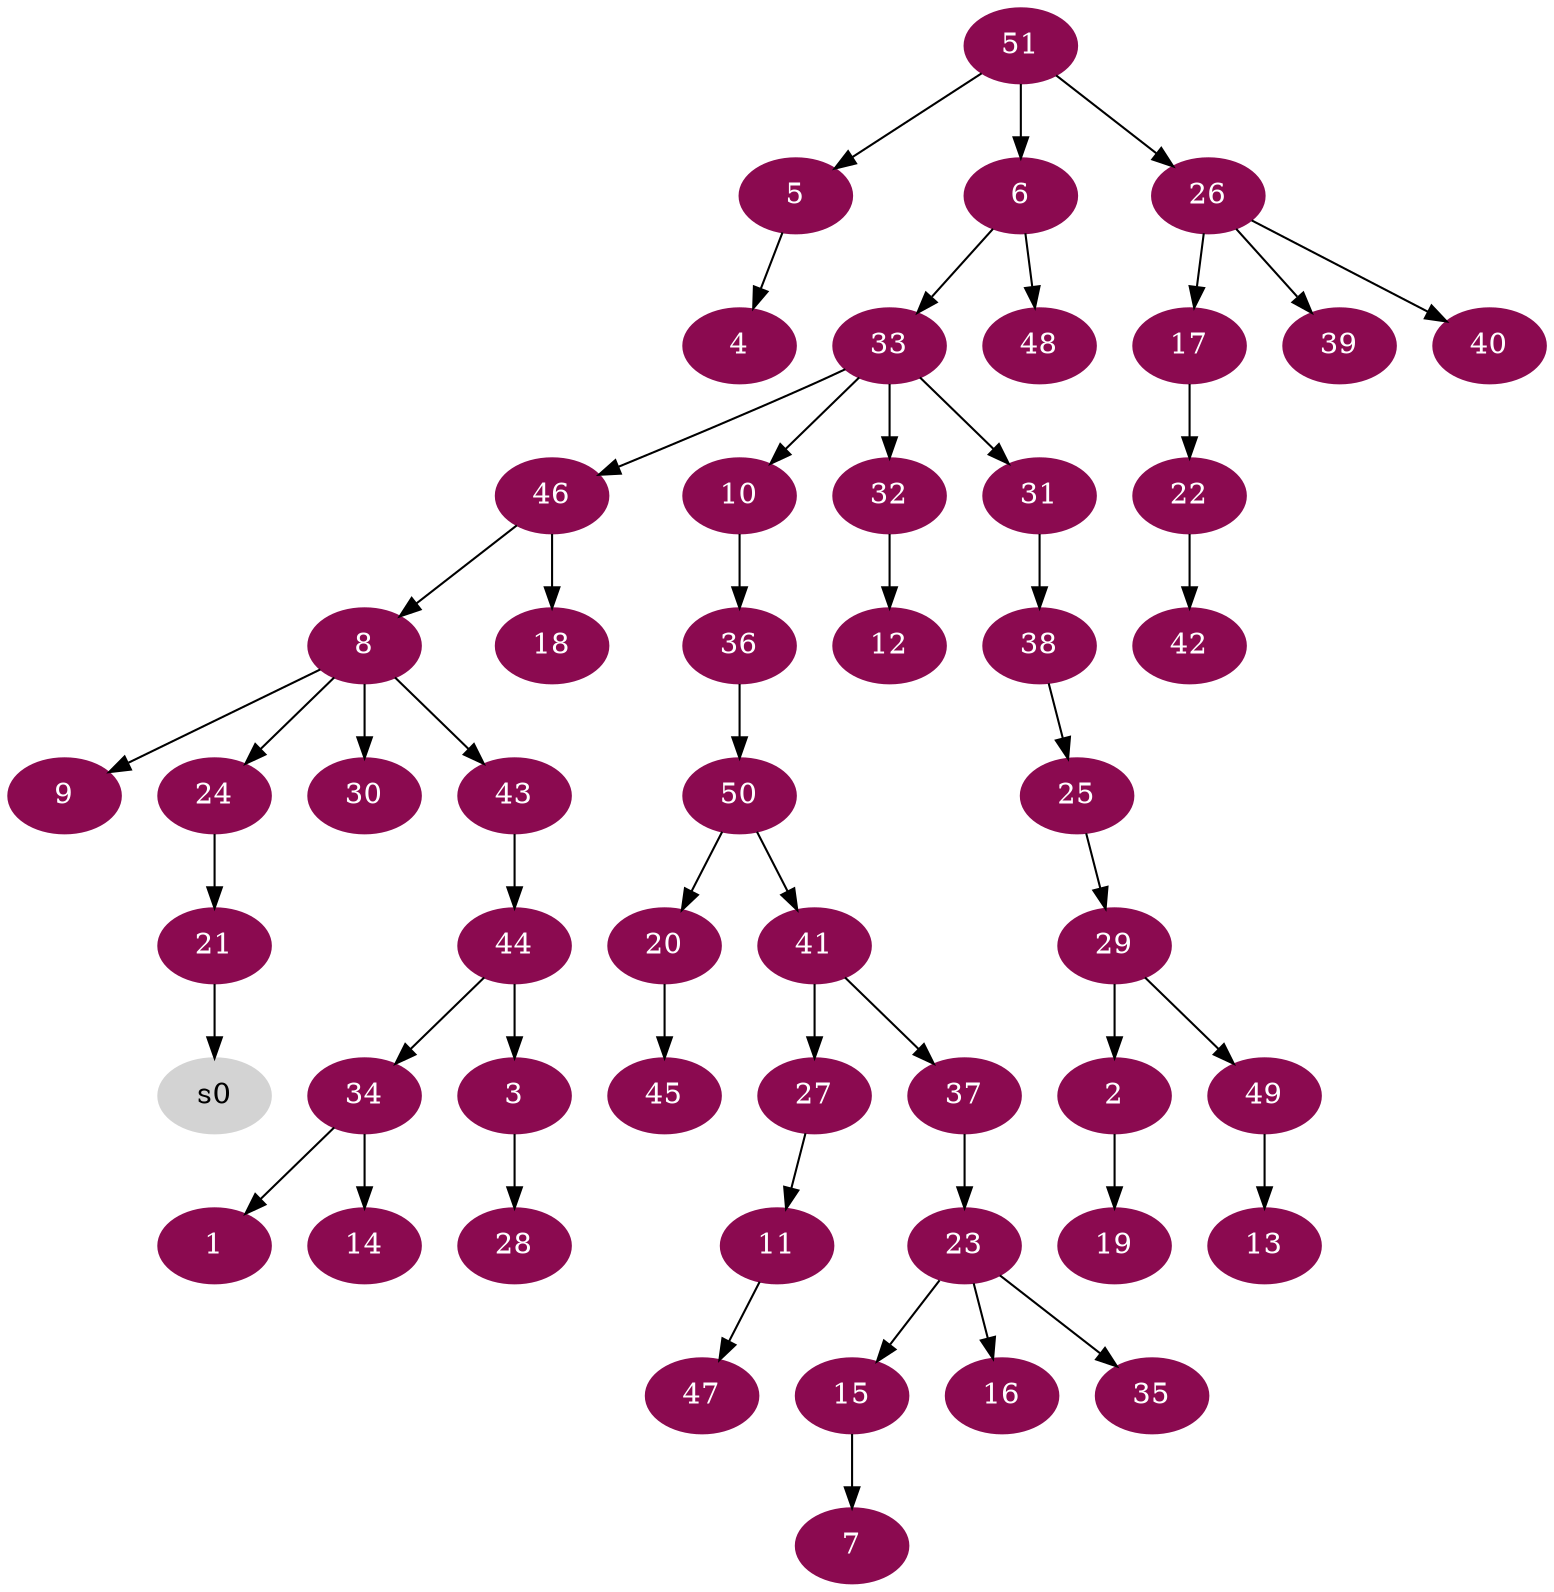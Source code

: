 digraph G {
node [color=deeppink4, style=filled, fontcolor=white];
34 -> 1;
29 -> 2;
44 -> 3;
5 -> 4;
51 -> 5;
51 -> 6;
15 -> 7;
46 -> 8;
8 -> 9;
33 -> 10;
27 -> 11;
32 -> 12;
49 -> 13;
34 -> 14;
23 -> 15;
23 -> 16;
26 -> 17;
46 -> 18;
2 -> 19;
50 -> 20;
24 -> 21;
17 -> 22;
37 -> 23;
8 -> 24;
38 -> 25;
51 -> 26;
41 -> 27;
3 -> 28;
25 -> 29;
8 -> 30;
33 -> 31;
33 -> 32;
6 -> 33;
44 -> 34;
23 -> 35;
10 -> 36;
41 -> 37;
31 -> 38;
26 -> 39;
26 -> 40;
50 -> 41;
22 -> 42;
8 -> 43;
43 -> 44;
20 -> 45;
33 -> 46;
11 -> 47;
6 -> 48;
29 -> 49;
36 -> 50;
node [color=lightgrey, style=filled, fontcolor=black];
21 -> s0;
}
